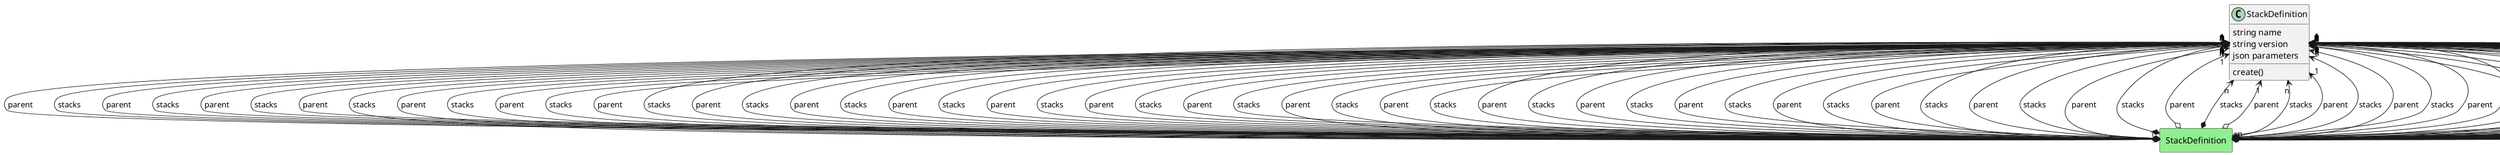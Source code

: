 @startuml

class "StackDefinition" as Model {
 string name
 string version
 json parameters

 create()
 
}

rectangle "Stacklet" as Stacklet #lightblue {
}

Model *--> "n" Stacklet : stacklets


rectangle "StackDefinition" as StackDefinition #lightblue {
}

Model *--> "n" StackDefinition : stacks


rectangle "StackDefinition" as StackDefinition #lightblue {
}

Model o--> "1" StackDefinition : parent


rectangle "ServiceDefinition" as ServiceDefinition #lightblue {
}

Model *--> "n" ServiceDefinition : services


rectangle "DataReference" as DataReference #lightblue {
}

Model *--> "n" DataReference : data




    rectangle "StackDefinition" as StackDefinition #lightgreen {
    }
    
        StackDefinition   *--> "n" Model : "stacks"
    
    rectangle "StackDefinition" as StackDefinition #lightgreen {
    }
    
        StackDefinition   o--> "1" Model : "parent"
    
    rectangle "StackDefinition" as StackDefinition #lightgreen {
    }
    
        StackDefinition   *--> "n" Model : "stacks"
    
    rectangle "StackDefinition" as StackDefinition #lightgreen {
    }
    
        StackDefinition   o--> "1" Model : "parent"
    
    rectangle "StackDefinition" as StackDefinition #lightgreen {
    }
    
        StackDefinition   *--> "n" Model : "stacks"
    
    rectangle "StackDefinition" as StackDefinition #lightgreen {
    }
    
        StackDefinition   o--> "1" Model : "parent"
    
    rectangle "StackDefinition" as StackDefinition #lightgreen {
    }
    
        StackDefinition   *--> "n" Model : "stacks"
    
    rectangle "StackDefinition" as StackDefinition #lightgreen {
    }
    
        StackDefinition   o--> "1" Model : "parent"
    
    rectangle "StackDefinition" as StackDefinition #lightgreen {
    }
    
        StackDefinition   *--> "n" Model : "stacks"
    
    rectangle "StackDefinition" as StackDefinition #lightgreen {
    }
    
        StackDefinition   o--> "1" Model : "parent"
    
    rectangle "StackDefinition" as StackDefinition #lightgreen {
    }
    
        StackDefinition   *--> "n" Model : "stacks"
    
    rectangle "StackDefinition" as StackDefinition #lightgreen {
    }
    
        StackDefinition   o--> "1" Model : "parent"
    
    rectangle "StackDefinition" as StackDefinition #lightgreen {
    }
    
        StackDefinition   *--> "n" Model : "stacks"
    
    rectangle "StackDefinition" as StackDefinition #lightgreen {
    }
    
        StackDefinition   o--> "1" Model : "parent"
    
    rectangle "StackDefinition" as StackDefinition #lightgreen {
    }
    
        StackDefinition   *--> "n" Model : "stacks"
    
    rectangle "StackDefinition" as StackDefinition #lightgreen {
    }
    
        StackDefinition   o--> "1" Model : "parent"
    
    rectangle "StackDefinition" as StackDefinition #lightgreen {
    }
    
        StackDefinition   *--> "n" Model : "stacks"
    
    rectangle "StackDefinition" as StackDefinition #lightgreen {
    }
    
        StackDefinition   o--> "1" Model : "parent"
    
    rectangle "StackDefinition" as StackDefinition #lightgreen {
    }
    
        StackDefinition   *--> "n" Model : "stacks"
    
    rectangle "StackDefinition" as StackDefinition #lightgreen {
    }
    
        StackDefinition   o--> "1" Model : "parent"
    
    rectangle "StackDefinition" as StackDefinition #lightgreen {
    }
    
        StackDefinition   *--> "n" Model : "stacks"
    
    rectangle "StackDefinition" as StackDefinition #lightgreen {
    }
    
        StackDefinition   o--> "1" Model : "parent"
    
    rectangle "StackDefinition" as StackDefinition #lightgreen {
    }
    
        StackDefinition   *--> "n" Model : "stacks"
    
    rectangle "StackDefinition" as StackDefinition #lightgreen {
    }
    
        StackDefinition   o--> "1" Model : "parent"
    
    rectangle "StackDefinition" as StackDefinition #lightgreen {
    }
    
        StackDefinition   *--> "n" Model : "stacks"
    
    rectangle "StackDefinition" as StackDefinition #lightgreen {
    }
    
        StackDefinition   o--> "1" Model : "parent"
    
    rectangle "StackDefinition" as StackDefinition #lightgreen {
    }
    
        StackDefinition   *--> "n" Model : "stacks"
    
    rectangle "StackDefinition" as StackDefinition #lightgreen {
    }
    
        StackDefinition   o--> "1" Model : "parent"
    
    rectangle "StackDefinition" as StackDefinition #lightgreen {
    }
    
        StackDefinition   *--> "n" Model : "stacks"
    
    rectangle "StackDefinition" as StackDefinition #lightgreen {
    }
    
        StackDefinition   o--> "1" Model : "parent"
    
    rectangle "StackDefinition" as StackDefinition #lightgreen {
    }
    
        StackDefinition   *--> "n" Model : "stacks"
    
    rectangle "StackDefinition" as StackDefinition #lightgreen {
    }
    
        StackDefinition   o--> "1" Model : "parent"
    
    rectangle "StackDefinition" as StackDefinition #lightgreen {
    }
    
        StackDefinition   *--> "n" Model : "stacks"
    
    rectangle "StackDefinition" as StackDefinition #lightgreen {
    }
    
        StackDefinition   o--> "1" Model : "parent"
    
    rectangle "StackDefinition" as StackDefinition #lightgreen {
    }
    
        StackDefinition   *--> "n" Model : "stacks"
    
    rectangle "StackDefinition" as StackDefinition #lightgreen {
    }
    
        StackDefinition   o--> "1" Model : "parent"
    
    rectangle "StackDefinition" as StackDefinition #lightgreen {
    }
    
        StackDefinition   *--> "n" Model : "stacks"
    
    rectangle "StackDefinition" as StackDefinition #lightgreen {
    }
    
        StackDefinition   o--> "1" Model : "parent"
    
    rectangle "StackDefinition" as StackDefinition #lightgreen {
    }
    
        StackDefinition   *--> "n" Model : "stacks"
    
    rectangle "StackDefinition" as StackDefinition #lightgreen {
    }
    
        StackDefinition   o--> "1" Model : "parent"
    
    rectangle "StackDefinition" as StackDefinition #lightgreen {
    }
    
        StackDefinition   *--> "n" Model : "stacks"
    
    rectangle "StackDefinition" as StackDefinition #lightgreen {
    }
    
        StackDefinition   o--> "1" Model : "parent"
    
    rectangle "StackDefinition" as StackDefinition #lightgreen {
    }
    
        StackDefinition   *--> "n" Model : "stacks"
    
    rectangle "StackDefinition" as StackDefinition #lightgreen {
    }
    
        StackDefinition   o--> "1" Model : "parent"
    
    rectangle "StackDefinition" as StackDefinition #lightgreen {
    }
    
        StackDefinition   *--> "n" Model : "stacks"
    
    rectangle "StackDefinition" as StackDefinition #lightgreen {
    }
    
        StackDefinition   o--> "1" Model : "parent"
    
    rectangle "StackDefinition" as StackDefinition #lightgreen {
    }
    
        StackDefinition   *--> "n" Model : "stacks"
    
    rectangle "StackDefinition" as StackDefinition #lightgreen {
    }
    
        StackDefinition   o--> "1" Model : "parent"
    
    rectangle "StackDefinition" as StackDefinition #lightgreen {
    }
    
        StackDefinition   *--> "n" Model : "stacks"
    
    rectangle "StackDefinition" as StackDefinition #lightgreen {
    }
    
        StackDefinition   o--> "1" Model : "parent"
    
    rectangle "StackDefinition" as StackDefinition #lightgreen {
    }
    
        StackDefinition   *--> "n" Model : "stacks"
    
    rectangle "StackDefinition" as StackDefinition #lightgreen {
    }
    
        StackDefinition   o--> "1" Model : "parent"
    
    rectangle "StackDefinition" as StackDefinition #lightgreen {
    }
    
        StackDefinition   *--> "n" Model : "stacks"
    
    rectangle "StackDefinition" as StackDefinition #lightgreen {
    }
    
        StackDefinition   o--> "1" Model : "parent"
    
    rectangle "StackDefinition" as StackDefinition #lightgreen {
    }
    
        StackDefinition   *--> "n" Model : "stacks"
    
    rectangle "StackDefinition" as StackDefinition #lightgreen {
    }
    
        StackDefinition   o--> "1" Model : "parent"
    
    rectangle "StackDefinition" as StackDefinition #lightgreen {
    }
    
        StackDefinition   *--> "n" Model : "stacks"
    
    rectangle "StackDefinition" as StackDefinition #lightgreen {
    }
    
        StackDefinition   o--> "1" Model : "parent"
    
    rectangle "StackDefinition" as StackDefinition #lightgreen {
    }
    
        StackDefinition   *--> "n" Model : "stacks"
    
    rectangle "StackDefinition" as StackDefinition #lightgreen {
    }
    
        StackDefinition   o--> "1" Model : "parent"
    
    rectangle "StackDefinition" as StackDefinition #lightgreen {
    }
    
        StackDefinition   *--> "n" Model : "stacks"
    
    rectangle "StackDefinition" as StackDefinition #lightgreen {
    }
    
        StackDefinition   o--> "1" Model : "parent"
    
    rectangle "StackDefinition" as StackDefinition #lightgreen {
    }
    
        StackDefinition   *--> "n" Model : "stacks"
    
    rectangle "StackDefinition" as StackDefinition #lightgreen {
    }
    
        StackDefinition   o--> "1" Model : "parent"
    
    rectangle "StackDefinition" as StackDefinition #lightgreen {
    }
    
        StackDefinition   *--> "n" Model : "stacks"
    
    rectangle "StackDefinition" as StackDefinition #lightgreen {
    }
    
        StackDefinition   o--> "1" Model : "parent"
    
    rectangle "StackDefinition" as StackDefinition #lightgreen {
    }
    
        StackDefinition   *--> "n" Model : "stacks"
    
    rectangle "StackDefinition" as StackDefinition #lightgreen {
    }
    
        StackDefinition   o--> "1" Model : "parent"
    
    rectangle "StackDefinition" as StackDefinition #lightgreen {
    }
    
        StackDefinition   *--> "n" Model : "stacks"
    
    rectangle "StackDefinition" as StackDefinition #lightgreen {
    }
    
        StackDefinition   o--> "1" Model : "parent"
    
    rectangle "StackDefinition" as StackDefinition #lightgreen {
    }
    
        StackDefinition   *--> "n" Model : "stacks"
    
    rectangle "StackDefinition" as StackDefinition #lightgreen {
    }
    
        StackDefinition   o--> "1" Model : "parent"
    
    rectangle "StackDefinition" as StackDefinition #lightgreen {
    }
    
        StackDefinition   *--> "n" Model : "stacks"
    
    rectangle "StackDefinition" as StackDefinition #lightgreen {
    }
    
        StackDefinition   o--> "1" Model : "parent"
    
    rectangle "StackDefinition" as StackDefinition #lightgreen {
    }
    
        StackDefinition   *--> "n" Model : "stacks"
    
    rectangle "StackDefinition" as StackDefinition #lightgreen {
    }
    
        StackDefinition   o--> "1" Model : "parent"
    
    rectangle "StackDefinition" as StackDefinition #lightgreen {
    }
    
        StackDefinition   *--> "n" Model : "stacks"
    
    rectangle "StackDefinition" as StackDefinition #lightgreen {
    }
    
        StackDefinition   o--> "1" Model : "parent"
    
    rectangle "StackDefinition" as StackDefinition #lightgreen {
    }
    
        StackDefinition   *--> "n" Model : "stacks"
    
    rectangle "StackDefinition" as StackDefinition #lightgreen {
    }
    
        StackDefinition   o--> "1" Model : "parent"
    
    rectangle "StackDefinition" as StackDefinition #lightgreen {
    }
    
        StackDefinition   *--> "n" Model : "stacks"
    
    rectangle "StackDefinition" as StackDefinition #lightgreen {
    }
    
        StackDefinition   o--> "1" Model : "parent"
    
    rectangle "StackDefinition" as StackDefinition #lightgreen {
    }
    
        StackDefinition   *--> "n" Model : "stacks"
    
    rectangle "StackDefinition" as StackDefinition #lightgreen {
    }
    
        StackDefinition   o--> "1" Model : "parent"
    
    rectangle "StackDefinition" as StackDefinition #lightgreen {
    }
    
        StackDefinition   *--> "n" Model : "stacks"
    
    rectangle "StackDefinition" as StackDefinition #lightgreen {
    }
    
        StackDefinition   o--> "1" Model : "parent"
    
    rectangle "StackDefinition" as StackDefinition #lightgreen {
    }
    
        StackDefinition   *--> "n" Model : "stacks"
    
    rectangle "StackDefinition" as StackDefinition #lightgreen {
    }
    
        StackDefinition   o--> "1" Model : "parent"
    

@enduml
